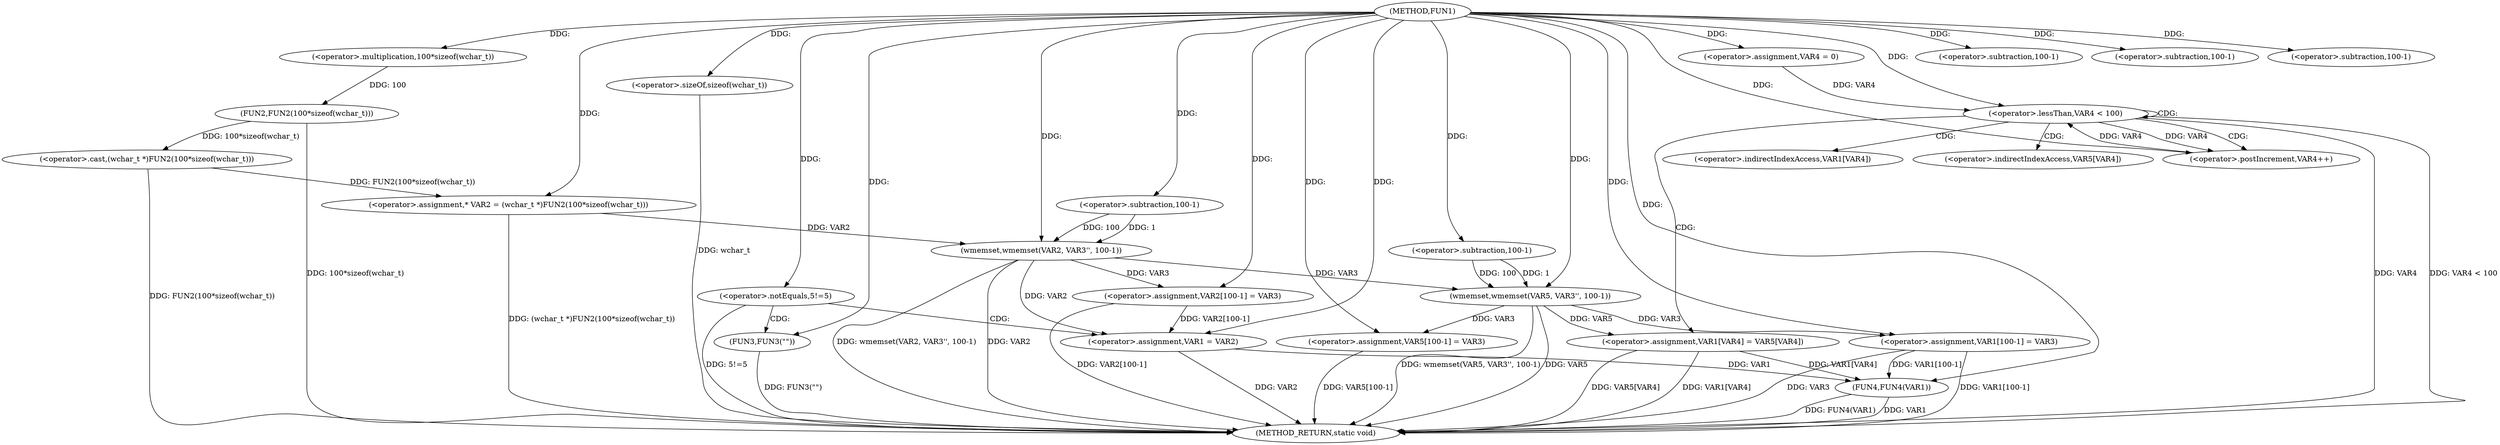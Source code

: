 digraph FUN1 {  
"1000100" [label = "(METHOD,FUN1)" ]
"1000180" [label = "(METHOD_RETURN,static void)" ]
"1000104" [label = "(<operator>.assignment,* VAR2 = (wchar_t *)FUN2(100*sizeof(wchar_t)))" ]
"1000106" [label = "(<operator>.cast,(wchar_t *)FUN2(100*sizeof(wchar_t)))" ]
"1000108" [label = "(FUN2,FUN2(100*sizeof(wchar_t)))" ]
"1000109" [label = "(<operator>.multiplication,100*sizeof(wchar_t))" ]
"1000111" [label = "(<operator>.sizeOf,sizeof(wchar_t))" ]
"1000113" [label = "(wmemset,wmemset(VAR2, VAR3'', 100-1))" ]
"1000116" [label = "(<operator>.subtraction,100-1)" ]
"1000119" [label = "(<operator>.assignment,VAR2[100-1] = VAR3)" ]
"1000122" [label = "(<operator>.subtraction,100-1)" ]
"1000127" [label = "(<operator>.notEquals,5!=5)" ]
"1000131" [label = "(FUN3,FUN3(\"\"))" ]
"1000135" [label = "(<operator>.assignment,VAR1 = VAR2)" ]
"1000141" [label = "(wmemset,wmemset(VAR5, VAR3'', 100-1))" ]
"1000144" [label = "(<operator>.subtraction,100-1)" ]
"1000147" [label = "(<operator>.assignment,VAR5[100-1] = VAR3)" ]
"1000150" [label = "(<operator>.subtraction,100-1)" ]
"1000155" [label = "(<operator>.assignment,VAR4 = 0)" ]
"1000158" [label = "(<operator>.lessThan,VAR4 < 100)" ]
"1000161" [label = "(<operator>.postIncrement,VAR4++)" ]
"1000164" [label = "(<operator>.assignment,VAR1[VAR4] = VAR5[VAR4])" ]
"1000171" [label = "(<operator>.assignment,VAR1[100-1] = VAR3)" ]
"1000174" [label = "(<operator>.subtraction,100-1)" ]
"1000178" [label = "(FUN4,FUN4(VAR1))" ]
"1000165" [label = "(<operator>.indirectIndexAccess,VAR1[VAR4])" ]
"1000168" [label = "(<operator>.indirectIndexAccess,VAR5[VAR4])" ]
  "1000106" -> "1000180"  [ label = "DDG: FUN2(100*sizeof(wchar_t))"] 
  "1000113" -> "1000180"  [ label = "DDG: VAR2"] 
  "1000141" -> "1000180"  [ label = "DDG: wmemset(VAR5, VAR3'', 100-1)"] 
  "1000147" -> "1000180"  [ label = "DDG: VAR5[100-1]"] 
  "1000127" -> "1000180"  [ label = "DDG: 5!=5"] 
  "1000111" -> "1000180"  [ label = "DDG: wchar_t"] 
  "1000171" -> "1000180"  [ label = "DDG: VAR3"] 
  "1000178" -> "1000180"  [ label = "DDG: FUN4(VAR1)"] 
  "1000158" -> "1000180"  [ label = "DDG: VAR4"] 
  "1000164" -> "1000180"  [ label = "DDG: VAR5[VAR4]"] 
  "1000171" -> "1000180"  [ label = "DDG: VAR1[100-1]"] 
  "1000141" -> "1000180"  [ label = "DDG: VAR5"] 
  "1000178" -> "1000180"  [ label = "DDG: VAR1"] 
  "1000158" -> "1000180"  [ label = "DDG: VAR4 < 100"] 
  "1000113" -> "1000180"  [ label = "DDG: wmemset(VAR2, VAR3'', 100-1)"] 
  "1000119" -> "1000180"  [ label = "DDG: VAR2[100-1]"] 
  "1000135" -> "1000180"  [ label = "DDG: VAR2"] 
  "1000104" -> "1000180"  [ label = "DDG: (wchar_t *)FUN2(100*sizeof(wchar_t))"] 
  "1000108" -> "1000180"  [ label = "DDG: 100*sizeof(wchar_t)"] 
  "1000131" -> "1000180"  [ label = "DDG: FUN3(\"\")"] 
  "1000164" -> "1000180"  [ label = "DDG: VAR1[VAR4]"] 
  "1000106" -> "1000104"  [ label = "DDG: FUN2(100*sizeof(wchar_t))"] 
  "1000100" -> "1000104"  [ label = "DDG: "] 
  "1000108" -> "1000106"  [ label = "DDG: 100*sizeof(wchar_t)"] 
  "1000109" -> "1000108"  [ label = "DDG: 100"] 
  "1000100" -> "1000109"  [ label = "DDG: "] 
  "1000100" -> "1000111"  [ label = "DDG: "] 
  "1000104" -> "1000113"  [ label = "DDG: VAR2"] 
  "1000100" -> "1000113"  [ label = "DDG: "] 
  "1000116" -> "1000113"  [ label = "DDG: 100"] 
  "1000116" -> "1000113"  [ label = "DDG: 1"] 
  "1000100" -> "1000116"  [ label = "DDG: "] 
  "1000113" -> "1000119"  [ label = "DDG: VAR3"] 
  "1000100" -> "1000119"  [ label = "DDG: "] 
  "1000100" -> "1000122"  [ label = "DDG: "] 
  "1000100" -> "1000127"  [ label = "DDG: "] 
  "1000100" -> "1000131"  [ label = "DDG: "] 
  "1000113" -> "1000135"  [ label = "DDG: VAR2"] 
  "1000119" -> "1000135"  [ label = "DDG: VAR2[100-1]"] 
  "1000100" -> "1000135"  [ label = "DDG: "] 
  "1000100" -> "1000141"  [ label = "DDG: "] 
  "1000113" -> "1000141"  [ label = "DDG: VAR3"] 
  "1000144" -> "1000141"  [ label = "DDG: 100"] 
  "1000144" -> "1000141"  [ label = "DDG: 1"] 
  "1000100" -> "1000144"  [ label = "DDG: "] 
  "1000141" -> "1000147"  [ label = "DDG: VAR3"] 
  "1000100" -> "1000147"  [ label = "DDG: "] 
  "1000100" -> "1000150"  [ label = "DDG: "] 
  "1000100" -> "1000155"  [ label = "DDG: "] 
  "1000155" -> "1000158"  [ label = "DDG: VAR4"] 
  "1000161" -> "1000158"  [ label = "DDG: VAR4"] 
  "1000100" -> "1000158"  [ label = "DDG: "] 
  "1000158" -> "1000161"  [ label = "DDG: VAR4"] 
  "1000100" -> "1000161"  [ label = "DDG: "] 
  "1000141" -> "1000164"  [ label = "DDG: VAR5"] 
  "1000100" -> "1000171"  [ label = "DDG: "] 
  "1000141" -> "1000171"  [ label = "DDG: VAR3"] 
  "1000100" -> "1000174"  [ label = "DDG: "] 
  "1000171" -> "1000178"  [ label = "DDG: VAR1[100-1]"] 
  "1000135" -> "1000178"  [ label = "DDG: VAR1"] 
  "1000164" -> "1000178"  [ label = "DDG: VAR1[VAR4]"] 
  "1000100" -> "1000178"  [ label = "DDG: "] 
  "1000127" -> "1000131"  [ label = "CDG: "] 
  "1000127" -> "1000135"  [ label = "CDG: "] 
  "1000158" -> "1000168"  [ label = "CDG: "] 
  "1000158" -> "1000161"  [ label = "CDG: "] 
  "1000158" -> "1000164"  [ label = "CDG: "] 
  "1000158" -> "1000165"  [ label = "CDG: "] 
  "1000158" -> "1000158"  [ label = "CDG: "] 
}
